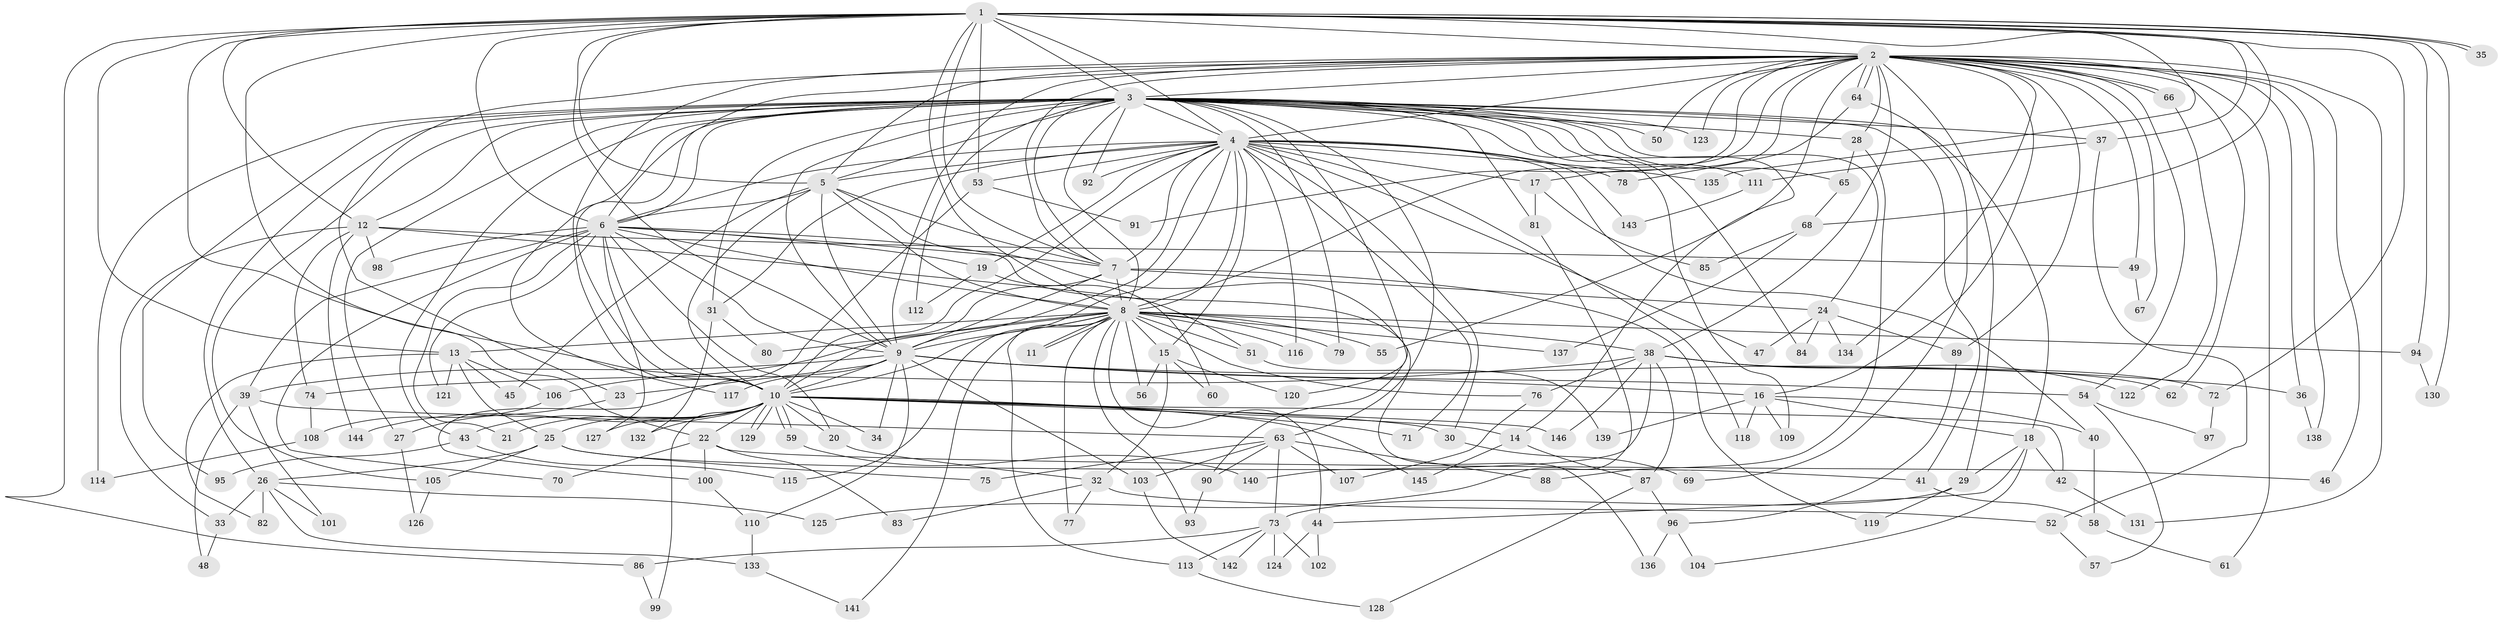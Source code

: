// coarse degree distribution, {20: 0.008928571428571428, 32: 0.008928571428571428, 34: 0.008928571428571428, 22: 0.008928571428571428, 12: 0.008928571428571428, 16: 0.008928571428571428, 28: 0.008928571428571428, 18: 0.008928571428571428, 26: 0.008928571428571428, 2: 0.4732142857142857, 8: 0.044642857142857144, 7: 0.017857142857142856, 4: 0.10714285714285714, 6: 0.044642857142857144, 3: 0.19642857142857142, 11: 0.008928571428571428, 5: 0.026785714285714284}
// Generated by graph-tools (version 1.1) at 2025/41/03/06/25 10:41:44]
// undirected, 146 vertices, 317 edges
graph export_dot {
graph [start="1"]
  node [color=gray90,style=filled];
  1;
  2;
  3;
  4;
  5;
  6;
  7;
  8;
  9;
  10;
  11;
  12;
  13;
  14;
  15;
  16;
  17;
  18;
  19;
  20;
  21;
  22;
  23;
  24;
  25;
  26;
  27;
  28;
  29;
  30;
  31;
  32;
  33;
  34;
  35;
  36;
  37;
  38;
  39;
  40;
  41;
  42;
  43;
  44;
  45;
  46;
  47;
  48;
  49;
  50;
  51;
  52;
  53;
  54;
  55;
  56;
  57;
  58;
  59;
  60;
  61;
  62;
  63;
  64;
  65;
  66;
  67;
  68;
  69;
  70;
  71;
  72;
  73;
  74;
  75;
  76;
  77;
  78;
  79;
  80;
  81;
  82;
  83;
  84;
  85;
  86;
  87;
  88;
  89;
  90;
  91;
  92;
  93;
  94;
  95;
  96;
  97;
  98;
  99;
  100;
  101;
  102;
  103;
  104;
  105;
  106;
  107;
  108;
  109;
  110;
  111;
  112;
  113;
  114;
  115;
  116;
  117;
  118;
  119;
  120;
  121;
  122;
  123;
  124;
  125;
  126;
  127;
  128;
  129;
  130;
  131;
  132;
  133;
  134;
  135;
  136;
  137;
  138;
  139;
  140;
  141;
  142;
  143;
  144;
  145;
  146;
  1 -- 2;
  1 -- 3;
  1 -- 4;
  1 -- 5;
  1 -- 6;
  1 -- 7;
  1 -- 8;
  1 -- 9;
  1 -- 10;
  1 -- 12;
  1 -- 13;
  1 -- 22;
  1 -- 35;
  1 -- 35;
  1 -- 37;
  1 -- 53;
  1 -- 68;
  1 -- 72;
  1 -- 86;
  1 -- 94;
  1 -- 130;
  1 -- 135;
  2 -- 3;
  2 -- 4;
  2 -- 5;
  2 -- 6;
  2 -- 7;
  2 -- 8;
  2 -- 9;
  2 -- 10;
  2 -- 16;
  2 -- 17;
  2 -- 23;
  2 -- 28;
  2 -- 29;
  2 -- 36;
  2 -- 38;
  2 -- 46;
  2 -- 49;
  2 -- 50;
  2 -- 54;
  2 -- 55;
  2 -- 61;
  2 -- 62;
  2 -- 64;
  2 -- 64;
  2 -- 66;
  2 -- 66;
  2 -- 67;
  2 -- 89;
  2 -- 91;
  2 -- 123;
  2 -- 131;
  2 -- 134;
  2 -- 138;
  3 -- 4;
  3 -- 5;
  3 -- 6;
  3 -- 7;
  3 -- 8;
  3 -- 9;
  3 -- 10;
  3 -- 12;
  3 -- 14;
  3 -- 18;
  3 -- 24;
  3 -- 26;
  3 -- 27;
  3 -- 28;
  3 -- 31;
  3 -- 37;
  3 -- 41;
  3 -- 43;
  3 -- 50;
  3 -- 63;
  3 -- 65;
  3 -- 79;
  3 -- 81;
  3 -- 84;
  3 -- 92;
  3 -- 95;
  3 -- 105;
  3 -- 109;
  3 -- 111;
  3 -- 112;
  3 -- 114;
  3 -- 117;
  3 -- 120;
  3 -- 123;
  4 -- 5;
  4 -- 6;
  4 -- 7;
  4 -- 8;
  4 -- 9;
  4 -- 10;
  4 -- 15;
  4 -- 17;
  4 -- 19;
  4 -- 30;
  4 -- 31;
  4 -- 40;
  4 -- 47;
  4 -- 53;
  4 -- 71;
  4 -- 78;
  4 -- 92;
  4 -- 115;
  4 -- 116;
  4 -- 118;
  4 -- 135;
  4 -- 143;
  5 -- 6;
  5 -- 7;
  5 -- 8;
  5 -- 9;
  5 -- 10;
  5 -- 45;
  5 -- 90;
  6 -- 7;
  6 -- 8;
  6 -- 9;
  6 -- 10;
  6 -- 19;
  6 -- 20;
  6 -- 21;
  6 -- 39;
  6 -- 70;
  6 -- 98;
  6 -- 121;
  6 -- 127;
  6 -- 136;
  7 -- 8;
  7 -- 9;
  7 -- 10;
  7 -- 24;
  7 -- 119;
  8 -- 9;
  8 -- 10;
  8 -- 11;
  8 -- 11;
  8 -- 13;
  8 -- 15;
  8 -- 38;
  8 -- 44;
  8 -- 51;
  8 -- 55;
  8 -- 56;
  8 -- 76;
  8 -- 77;
  8 -- 79;
  8 -- 80;
  8 -- 93;
  8 -- 94;
  8 -- 106;
  8 -- 113;
  8 -- 116;
  8 -- 137;
  8 -- 141;
  9 -- 10;
  9 -- 16;
  9 -- 23;
  9 -- 34;
  9 -- 36;
  9 -- 39;
  9 -- 54;
  9 -- 103;
  9 -- 110;
  9 -- 117;
  10 -- 14;
  10 -- 20;
  10 -- 21;
  10 -- 22;
  10 -- 25;
  10 -- 30;
  10 -- 34;
  10 -- 42;
  10 -- 43;
  10 -- 59;
  10 -- 59;
  10 -- 71;
  10 -- 99;
  10 -- 127;
  10 -- 129;
  10 -- 129;
  10 -- 132;
  10 -- 144;
  10 -- 145;
  10 -- 146;
  12 -- 33;
  12 -- 49;
  12 -- 51;
  12 -- 74;
  12 -- 98;
  12 -- 144;
  13 -- 25;
  13 -- 45;
  13 -- 82;
  13 -- 106;
  13 -- 121;
  14 -- 87;
  14 -- 145;
  15 -- 32;
  15 -- 56;
  15 -- 60;
  15 -- 120;
  16 -- 18;
  16 -- 40;
  16 -- 109;
  16 -- 118;
  16 -- 139;
  17 -- 81;
  17 -- 85;
  18 -- 29;
  18 -- 42;
  18 -- 44;
  18 -- 104;
  19 -- 60;
  19 -- 112;
  20 -- 32;
  22 -- 46;
  22 -- 70;
  22 -- 83;
  22 -- 100;
  23 -- 27;
  24 -- 47;
  24 -- 84;
  24 -- 89;
  24 -- 134;
  25 -- 26;
  25 -- 41;
  25 -- 75;
  25 -- 105;
  26 -- 33;
  26 -- 82;
  26 -- 101;
  26 -- 125;
  26 -- 133;
  27 -- 126;
  28 -- 65;
  28 -- 88;
  29 -- 73;
  29 -- 119;
  30 -- 69;
  31 -- 80;
  31 -- 132;
  32 -- 52;
  32 -- 77;
  32 -- 83;
  33 -- 48;
  36 -- 138;
  37 -- 52;
  37 -- 111;
  38 -- 62;
  38 -- 72;
  38 -- 74;
  38 -- 76;
  38 -- 87;
  38 -- 122;
  38 -- 140;
  38 -- 146;
  39 -- 48;
  39 -- 63;
  39 -- 101;
  40 -- 58;
  41 -- 58;
  42 -- 131;
  43 -- 95;
  43 -- 115;
  44 -- 102;
  44 -- 124;
  49 -- 67;
  51 -- 139;
  52 -- 57;
  53 -- 91;
  53 -- 100;
  54 -- 57;
  54 -- 97;
  58 -- 61;
  59 -- 140;
  63 -- 73;
  63 -- 75;
  63 -- 88;
  63 -- 90;
  63 -- 103;
  63 -- 107;
  64 -- 69;
  64 -- 78;
  65 -- 68;
  66 -- 122;
  68 -- 85;
  68 -- 137;
  72 -- 97;
  73 -- 86;
  73 -- 102;
  73 -- 113;
  73 -- 124;
  73 -- 142;
  74 -- 108;
  76 -- 107;
  81 -- 125;
  86 -- 99;
  87 -- 96;
  87 -- 128;
  89 -- 96;
  90 -- 93;
  94 -- 130;
  96 -- 104;
  96 -- 136;
  100 -- 110;
  103 -- 142;
  105 -- 126;
  106 -- 108;
  108 -- 114;
  110 -- 133;
  111 -- 143;
  113 -- 128;
  133 -- 141;
}
